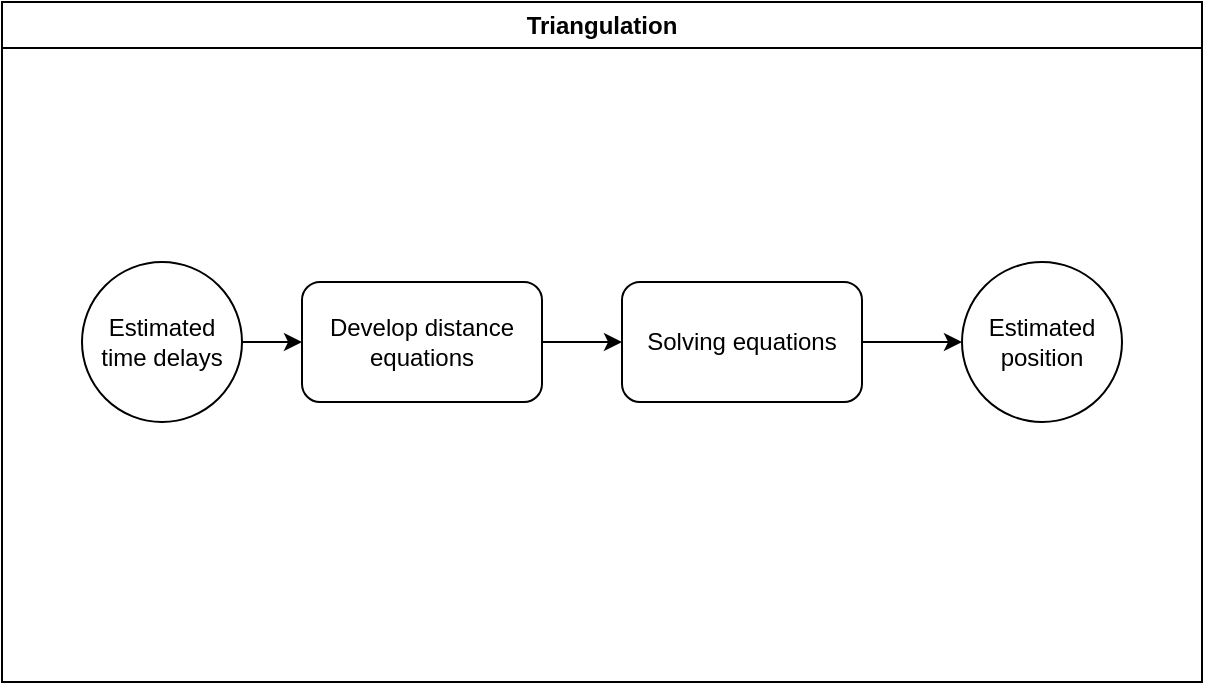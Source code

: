 <mxfile version="21.6.8" type="device">
  <diagram name="Page-1" id="EH0Ue3S7aPyPafirTt1p">
    <mxGraphModel dx="1050" dy="572" grid="1" gridSize="10" guides="1" tooltips="1" connect="1" arrows="1" fold="1" page="1" pageScale="1" pageWidth="1654" pageHeight="1169" math="0" shadow="0">
      <root>
        <mxCell id="0" />
        <mxCell id="1" parent="0" />
        <mxCell id="vVgs8YxBFB7Y4m-YEprr-2" value="Triangulation" style="swimlane;whiteSpace=wrap;html=1;" parent="1" vertex="1">
          <mxGeometry x="130" y="120" width="600" height="340" as="geometry" />
        </mxCell>
        <mxCell id="vVgs8YxBFB7Y4m-YEprr-9" style="edgeStyle=orthogonalEdgeStyle;rounded=0;orthogonalLoop=1;jettySize=auto;html=1;" parent="vVgs8YxBFB7Y4m-YEprr-2" source="vVgs8YxBFB7Y4m-YEprr-3" target="vVgs8YxBFB7Y4m-YEprr-5" edge="1">
          <mxGeometry relative="1" as="geometry" />
        </mxCell>
        <mxCell id="vVgs8YxBFB7Y4m-YEprr-3" value="Estimated time delays" style="ellipse;whiteSpace=wrap;html=1;aspect=fixed;" parent="vVgs8YxBFB7Y4m-YEprr-2" vertex="1">
          <mxGeometry x="40" y="130" width="80" height="80" as="geometry" />
        </mxCell>
        <mxCell id="vVgs8YxBFB7Y4m-YEprr-10" style="edgeStyle=orthogonalEdgeStyle;rounded=0;orthogonalLoop=1;jettySize=auto;html=1;entryX=0;entryY=0.5;entryDx=0;entryDy=0;" parent="vVgs8YxBFB7Y4m-YEprr-2" source="vVgs8YxBFB7Y4m-YEprr-5" target="vVgs8YxBFB7Y4m-YEprr-6" edge="1">
          <mxGeometry relative="1" as="geometry" />
        </mxCell>
        <mxCell id="vVgs8YxBFB7Y4m-YEprr-5" value="Develop distance equations" style="rounded=1;whiteSpace=wrap;html=1;" parent="vVgs8YxBFB7Y4m-YEprr-2" vertex="1">
          <mxGeometry x="150" y="140" width="120" height="60" as="geometry" />
        </mxCell>
        <mxCell id="vVgs8YxBFB7Y4m-YEprr-11" style="edgeStyle=orthogonalEdgeStyle;rounded=0;orthogonalLoop=1;jettySize=auto;html=1;entryX=0;entryY=0.5;entryDx=0;entryDy=0;" parent="vVgs8YxBFB7Y4m-YEprr-2" source="vVgs8YxBFB7Y4m-YEprr-6" target="vVgs8YxBFB7Y4m-YEprr-7" edge="1">
          <mxGeometry relative="1" as="geometry" />
        </mxCell>
        <mxCell id="vVgs8YxBFB7Y4m-YEprr-6" value="Solving equations" style="rounded=1;whiteSpace=wrap;html=1;" parent="vVgs8YxBFB7Y4m-YEprr-2" vertex="1">
          <mxGeometry x="310" y="140" width="120" height="60" as="geometry" />
        </mxCell>
        <mxCell id="vVgs8YxBFB7Y4m-YEprr-7" value="Estimated position" style="ellipse;whiteSpace=wrap;html=1;aspect=fixed;" parent="vVgs8YxBFB7Y4m-YEprr-2" vertex="1">
          <mxGeometry x="480" y="130" width="80" height="80" as="geometry" />
        </mxCell>
      </root>
    </mxGraphModel>
  </diagram>
</mxfile>
